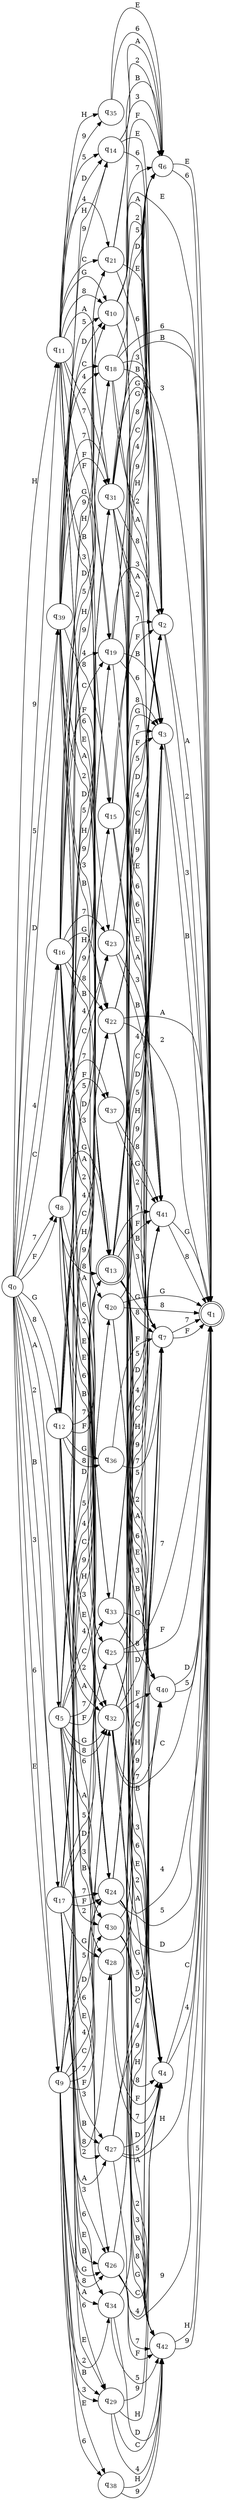 digraph DFA {
  rankdir = LR;
  "q1" [shape=doublecircle, label=<q<sub>1</sub>>];
  "q2" [shape=circle, label=<q<sub>2</sub>>];
  "q2" -> "q1" [label="A"]
  "q2" -> "q1" [label="2"]
  "q3" [shape=circle, label=<q<sub>3</sub>>];
  "q3" -> "q1" [label="B"]
  "q3" -> "q1" [label="3"]
  "q4" [shape=circle, label=<q<sub>4</sub>>];
  "q4" -> "q1" [label="4"]
  "q4" -> "q1" [label="C"]
  "q5" [shape=circle, label=<q<sub>5</sub>>];
  "q5" -> "q32" [label="G"]
  "q5" -> "q20" [label="4"]
  "q5" -> "q30" [label="A"]
  "q5" -> "q31" [label="H"]
  "q5" -> "q13" [label="5"]
  "q5" -> "q27" [label="B"]
  "q5" -> "q34" [label="6"]
  "q5" -> "q20" [label="C"]
  "q5" -> "q33" [label="7"]
  "q5" -> "q13" [label="D"]
  "q5" -> "q32" [label="8"]
  "q5" -> "q34" [label="E"]
  "q5" -> "q30" [label="2"]
  "q5" -> "q31" [label="9"]
  "q5" -> "q33" [label="F"]
  "q5" -> "q27" [label="3"]
  "q6" [shape=circle, label=<q<sub>6</sub>>];
  "q6" -> "q1" [label="E"]
  "q6" -> "q1" [label="6"]
  "q7" [shape=circle, label=<q<sub>7</sub>>];
  "q7" -> "q1" [label="7"]
  "q7" -> "q1" [label="F"]
  "q8" [shape=circle, label=<q<sub>8</sub>>];
  "q8" -> "q13" [label="G"]
  "q8" -> "q23" [label="4"]
  "q8" -> "q33" [label="A"]
  "q8" -> "q19" [label="H"]
  "q8" -> "q31" [label="5"]
  "q8" -> "q24" [label="B"]
  "q8" -> "q30" [label="6"]
  "q8" -> "q23" [label="C"]
  "q8" -> "q37" [label="7"]
  "q8" -> "q31" [label="D"]
  "q8" -> "q13" [label="8"]
  "q8" -> "q30" [label="E"]
  "q8" -> "q33" [label="2"]
  "q8" -> "q19" [label="9"]
  "q8" -> "q37" [label="F"]
  "q8" -> "q24" [label="3"]
  "q9" [shape=circle, label=<q<sub>9</sub>>];
  "q9" -> "q26" [label="G"]
  "q9" -> "q24" [label="4"]
  "q9" -> "q34" [label="A"]
  "q9" -> "q13" [label="H"]
  "q9" -> "q32" [label="5"]
  "q9" -> "q29" [label="B"]
  "q9" -> "q38" [label="6"]
  "q9" -> "q24" [label="C"]
  "q9" -> "q30" [label="7"]
  "q9" -> "q32" [label="D"]
  "q9" -> "q26" [label="8"]
  "q9" -> "q38" [label="E"]
  "q9" -> "q34" [label="2"]
  "q9" -> "q13" [label="9"]
  "q9" -> "q30" [label="F"]
  "q9" -> "q29" [label="3"]
  "q10" [shape=circle, label=<q<sub>10</sub>>];
  "q10" -> "q6" [label="7"]
  "q10" -> "q2" [label="A"]
  "q10" -> "q7" [label="E"]
  "q10" -> "q2" [label="2"]
  "q10" -> "q6" [label="F"]
  "q10" -> "q7" [label="6"]
  "q11" [shape=circle, label=<q<sub>11</sub>>];
  "q11" -> "q10" [label="G"]
  "q11" -> "q21" [label="4"]
  "q11" -> "q31" [label="A"]
  "q11" -> "q35" [label="H"]
  "q11" -> "q14" [label="5"]
  "q11" -> "q22" [label="B"]
  "q11" -> "q13" [label="6"]
  "q11" -> "q21" [label="C"]
  "q11" -> "q19" [label="7"]
  "q11" -> "q14" [label="D"]
  "q11" -> "q10" [label="8"]
  "q11" -> "q13" [label="E"]
  "q11" -> "q31" [label="2"]
  "q11" -> "q35" [label="9"]
  "q11" -> "q19" [label="F"]
  "q11" -> "q22" [label="3"]
  "q12" [shape=circle, label=<q<sub>12</sub>>];
  "q12" -> "q36" [label="G"]
  "q12" -> "q22" [label="4"]
  "q12" -> "q32" [label="A"]
  "q12" -> "q10" [label="H"]
  "q12" -> "q15" [label="5"]
  "q12" -> "q28" [label="B"]
  "q12" -> "q26" [label="6"]
  "q12" -> "q22" [label="C"]
  "q12" -> "q13" [label="7"]
  "q12" -> "q15" [label="D"]
  "q12" -> "q36" [label="8"]
  "q12" -> "q26" [label="E"]
  "q12" -> "q32" [label="2"]
  "q12" -> "q10" [label="9"]
  "q12" -> "q13" [label="F"]
  "q12" -> "q28" [label="3"]
  "q13" [shape=doublecircle, label=<q<sub>13</sub>>];
  "q13" -> "q7" [label="G"]
  "q13" -> "q3" [label="4"]
  "q13" -> "q40" [label="A"]
  "q13" -> "q6" [label="H"]
  "q13" -> "q2" [label="5"]
  "q13" -> "q4" [label="B"]
  "q13" -> "q42" [label="6"]
  "q13" -> "q3" [label="C"]
  "q13" -> "q41" [label="7"]
  "q13" -> "q2" [label="D"]
  "q13" -> "q7" [label="8"]
  "q13" -> "q42" [label="E"]
  "q13" -> "q40" [label="2"]
  "q13" -> "q6" [label="9"]
  "q13" -> "q41" [label="F"]
  "q13" -> "q4" [label="3"]
  "q0" [shape=circle, label=<q<sub>0</sub>>];
  "q0" -> "q12" [label="G"]
  "q0" -> "q16" [label="4"]
  "q0" -> "q5" [label="A"]
  "q0" -> "q11" [label="H"]
  "q0" -> "q39" [label="5"]
  "q0" -> "q17" [label="B"]
  "q0" -> "q9" [label="6"]
  "q0" -> "q16" [label="C"]
  "q0" -> "q8" [label="7"]
  "q0" -> "q39" [label="D"]
  "q0" -> "q12" [label="8"]
  "q0" -> "q9" [label="E"]
  "q0" -> "q5" [label="2"]
  "q0" -> "q11" [label="9"]
  "q0" -> "q8" [label="F"]
  "q0" -> "q17" [label="3"]
  "q14" [shape=circle, label=<q<sub>14</sub>>];
  "q14" -> "q6" [label="A"]
  "q14" -> "q2" [label="E"]
  "q14" -> "q6" [label="2"]
  "q14" -> "q2" [label="6"]
  "q15" [shape=circle, label=<q<sub>15</sub>>];
  "q15" -> "q2" [label="7"]
  "q15" -> "q7" [label="A"]
  "q15" -> "q7" [label="2"]
  "q15" -> "q2" [label="F"]
  "q16" [shape=circle, label=<q<sub>16</sub>>];
  "q16" -> "q22" [label="G"]
  "q16" -> "q19" [label="4"]
  "q16" -> "q20" [label="A"]
  "q16" -> "q21" [label="H"]
  "q16" -> "q18" [label="5"]
  "q16" -> "q13" [label="B"]
  "q16" -> "q24" [label="6"]
  "q16" -> "q19" [label="C"]
  "q16" -> "q23" [label="7"]
  "q16" -> "q18" [label="D"]
  "q16" -> "q22" [label="8"]
  "q16" -> "q24" [label="E"]
  "q16" -> "q20" [label="2"]
  "q16" -> "q21" [label="9"]
  "q16" -> "q23" [label="F"]
  "q16" -> "q13" [label="3"]
  "q17" [shape=circle, label=<q<sub>17</sub>>];
  "q17" -> "q28" [label="G"]
  "q17" -> "q13" [label="4"]
  "q17" -> "q27" [label="A"]
  "q17" -> "q22" [label="H"]
  "q17" -> "q25" [label="5"]
  "q17" -> "q26" [label="B"]
  "q17" -> "q29" [label="6"]
  "q17" -> "q13" [label="C"]
  "q17" -> "q24" [label="7"]
  "q17" -> "q25" [label="D"]
  "q17" -> "q28" [label="8"]
  "q17" -> "q29" [label="E"]
  "q17" -> "q27" [label="2"]
  "q17" -> "q22" [label="9"]
  "q17" -> "q24" [label="F"]
  "q17" -> "q26" [label="3"]
  "q18" [shape=circle, label=<q<sub>18</sub>>];
  "q18" -> "q3" [label="A"]
  "q18" -> "q1" [label="E"]
  "q18" -> "q2" [label="B"]
  "q18" -> "q3" [label="2"]
  "q18" -> "q1" [label="6"]
  "q18" -> "q2" [label="3"]
  "q19" [shape=circle, label=<q<sub>19</sub>>];
  "q19" -> "q6" [label="G"]
  "q19" -> "q6" [label="8"]
  "q19" -> "q41" [label="E"]
  "q19" -> "q3" [label="B"]
  "q19" -> "q41" [label="6"]
  "q19" -> "q3" [label="3"]
  "q20" [shape=circle, label=<q<sub>20</sub>>];
  "q20" -> "q1" [label="G"]
  "q20" -> "q3" [label="D"]
  "q20" -> "q1" [label="8"]
  "q20" -> "q3" [label="5"]
  "q20" -> "q40" [label="B"]
  "q20" -> "q40" [label="3"]
  "q21" [shape=circle, label=<q<sub>21</sub>>];
  "q21" -> "q3" [label="E"]
  "q21" -> "q6" [label="B"]
  "q21" -> "q3" [label="6"]
  "q21" -> "q6" [label="3"]
  "q22" [shape=circle, label=<q<sub>22</sub>>];
  "q22" -> "q3" [label="7"]
  "q22" -> "q6" [label="4"]
  "q22" -> "q1" [label="A"]
  "q22" -> "q4" [label="E"]
  "q22" -> "q1" [label="2"]
  "q22" -> "q7" [label="B"]
  "q22" -> "q3" [label="F"]
  "q22" -> "q4" [label="6"]
  "q22" -> "q6" [label="C"]
  "q22" -> "q7" [label="3"]
  "q23" [shape=circle, label=<q<sub>23</sub>>];
  "q23" -> "q3" [label="G"]
  "q23" -> "q3" [label="8"]
  "q23" -> "q41" [label="B"]
  "q23" -> "q41" [label="3"]
  "q24" [shape=circle, label=<q<sub>24</sub>>];
  "q24" -> "q4" [label="G"]
  "q24" -> "q1" [label="D"]
  "q24" -> "q41" [label="4"]
  "q24" -> "q3" [label="H"]
  "q24" -> "q4" [label="8"]
  "q24" -> "q1" [label="5"]
  "q24" -> "q42" [label="B"]
  "q24" -> "q3" [label="9"]
  "q24" -> "q42" [label="3"]
  "q24" -> "q41" [label="C"]
  "q25" [shape=circle, label=<q<sub>25</sub>>];
  "q25" -> "q1" [label="7"]
  "q25" -> "q2" [label="4"]
  "q25" -> "q4" [label="A"]
  "q25" -> "q4" [label="2"]
  "q25" -> "q1" [label="F"]
  "q25" -> "q2" [label="C"]
  "q26" [shape=circle, label=<q<sub>26</sub>>];
  "q26" -> "q42" [label="7"]
  "q26" -> "q4" [label="4"]
  "q26" -> "q7" [label="H"]
  "q26" -> "q7" [label="9"]
  "q26" -> "q42" [label="F"]
  "q26" -> "q4" [label="C"]
  "q27" [shape=circle, label=<q<sub>27</sub>>];
  "q27" -> "q40" [label="4"]
  "q27" -> "q4" [label="D"]
  "q27" -> "q1" [label="H"]
  "q27" -> "q4" [label="5"]
  "q27" -> "q1" [label="9"]
  "q27" -> "q40" [label="C"]
  "q28" [shape=circle, label=<q<sub>28</sub>>];
  "q28" -> "q4" [label="7"]
  "q28" -> "q7" [label="4"]
  "q28" -> "q4" [label="F"]
  "q28" -> "q7" [label="C"]
  "q29" [shape=circle, label=<q<sub>29</sub>>];
  "q29" -> "q42" [label="4"]
  "q29" -> "q4" [label="H"]
  "q29" -> "q4" [label="9"]
  "q29" -> "q42" [label="C"]
  "q30" [shape=circle, label=<q<sub>30</sub>>];
  "q30" -> "q42" [label="G"]
  "q30" -> "q40" [label="D"]
  "q30" -> "q42" [label="8"]
  "q30" -> "q41" [label="H"]
  "q30" -> "q40" [label="5"]
  "q30" -> "q41" [label="9"]
  "q31" [shape=circle, label=<q<sub>31</sub>>];
  "q31" -> "q2" [label="G"]
  "q31" -> "q6" [label="D"]
  "q31" -> "q41" [label="A"]
  "q31" -> "q2" [label="8"]
  "q31" -> "q40" [label="E"]
  "q31" -> "q6" [label="5"]
  "q31" -> "q1" [label="B"]
  "q31" -> "q41" [label="2"]
  "q31" -> "q40" [label="6"]
  "q31" -> "q1" [label="3"]
  "q32" [shape=circle, label=<q<sub>32</sub>>];
  "q32" -> "q40" [label="7"]
  "q32" -> "q1" [label="4"]
  "q32" -> "q7" [label="D"]
  "q32" -> "q42" [label="A"]
  "q32" -> "q2" [label="H"]
  "q32" -> "q7" [label="5"]
  "q32" -> "q42" [label="2"]
  "q32" -> "q2" [label="9"]
  "q32" -> "q40" [label="F"]
  "q32" -> "q1" [label="C"]
  "q33" [shape=circle, label=<q<sub>33</sub>>];
  "q33" -> "q40" [label="G"]
  "q33" -> "q41" [label="D"]
  "q33" -> "q40" [label="8"]
  "q33" -> "q41" [label="5"]
  "q34" [shape=circle, label=<q<sub>34</sub>>];
  "q34" -> "q42" [label="D"]
  "q34" -> "q40" [label="H"]
  "q34" -> "q42" [label="5"]
  "q34" -> "q40" [label="9"]
  "q35" [shape=circle, label=<q<sub>35</sub>>];
  "q35" -> "q6" [label="E"]
  "q35" -> "q6" [label="6"]
  "q36" [shape=circle, label=<q<sub>36</sub>>];
  "q36" -> "q7" [label="7"]
  "q36" -> "q7" [label="F"]
  "q37" [shape=circle, label=<q<sub>37</sub>>];
  "q37" -> "q41" [label="G"]
  "q37" -> "q41" [label="8"]
  "q38" [shape=circle, label=<q<sub>38</sub>>];
  "q38" -> "q42" [label="H"]
  "q38" -> "q42" [label="9"]
  "q39" [shape=circle, label=<q<sub>39</sub>>];
  "q39" -> "q15" [label="G"]
  "q39" -> "q18" [label="4"]
  "q39" -> "q13" [label="A"]
  "q39" -> "q14" [label="H"]
  "q39" -> "q10" [label="5"]
  "q39" -> "q25" [label="B"]
  "q39" -> "q32" [label="6"]
  "q39" -> "q18" [label="C"]
  "q39" -> "q31" [label="7"]
  "q39" -> "q10" [label="D"]
  "q39" -> "q15" [label="8"]
  "q39" -> "q32" [label="E"]
  "q39" -> "q13" [label="2"]
  "q39" -> "q14" [label="9"]
  "q39" -> "q31" [label="F"]
  "q39" -> "q25" [label="3"]
  "q40" [shape=circle, label=<q<sub>40</sub>>];
  "q40" -> "q1" [label="D"]
  "q40" -> "q1" [label="5"]
  "q41" [shape=circle, label=<q<sub>41</sub>>];
  "q41" -> "q1" [label="G"]
  "q41" -> "q1" [label="8"]
  "q42" [shape=circle, label=<q<sub>42</sub>>];
  "q42" -> "q1" [label="H"]
  "q42" -> "q1" [label="9"]
}
